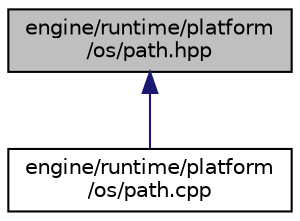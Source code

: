 digraph "engine/runtime/platform/os/path.hpp"
{
 // LATEX_PDF_SIZE
  edge [fontname="Helvetica",fontsize="10",labelfontname="Helvetica",labelfontsize="10"];
  node [fontname="Helvetica",fontsize="10",shape=record];
  Node1 [label="engine/runtime/platform\l/os/path.hpp",height=0.2,width=0.4,color="black", fillcolor="grey75", style="filled", fontcolor="black",tooltip=" "];
  Node1 -> Node2 [dir="back",color="midnightblue",fontsize="10",style="solid",fontname="Helvetica"];
  Node2 [label="engine/runtime/platform\l/os/path.cpp",height=0.2,width=0.4,color="black", fillcolor="white", style="filled",URL="$path_8cpp.html",tooltip=" "];
}
